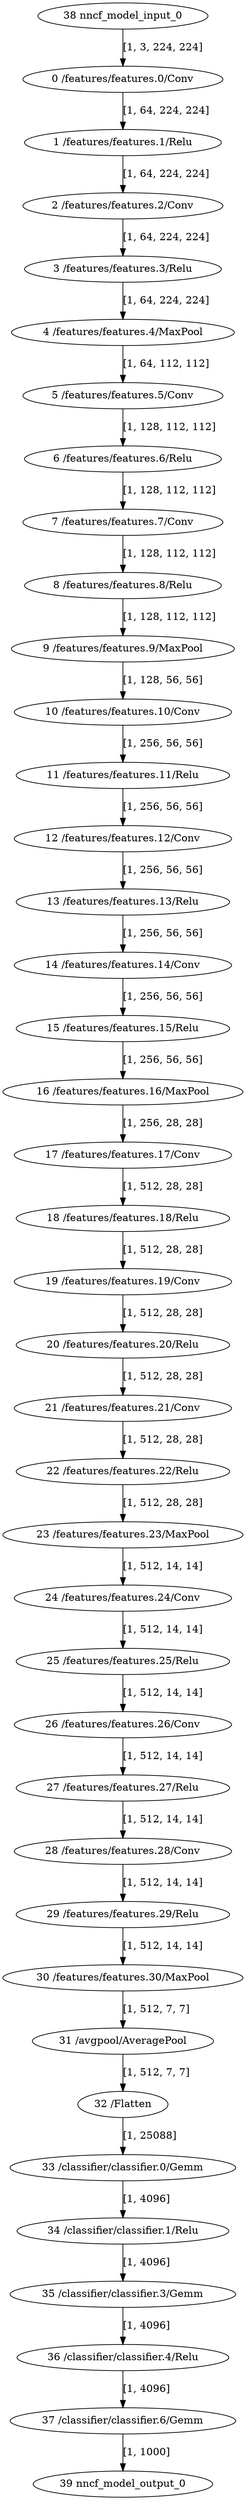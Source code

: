 strict digraph  {
"0 /features/features.0/Conv" [id=0, type=Conv];
"1 /features/features.1/Relu" [id=1, type=Relu];
"2 /features/features.2/Conv" [id=2, type=Conv];
"3 /features/features.3/Relu" [id=3, type=Relu];
"4 /features/features.4/MaxPool" [id=4, type=MaxPool];
"5 /features/features.5/Conv" [id=5, type=Conv];
"6 /features/features.6/Relu" [id=6, type=Relu];
"7 /features/features.7/Conv" [id=7, type=Conv];
"8 /features/features.8/Relu" [id=8, type=Relu];
"9 /features/features.9/MaxPool" [id=9, type=MaxPool];
"10 /features/features.10/Conv" [id=10, type=Conv];
"11 /features/features.11/Relu" [id=11, type=Relu];
"12 /features/features.12/Conv" [id=12, type=Conv];
"13 /features/features.13/Relu" [id=13, type=Relu];
"14 /features/features.14/Conv" [id=14, type=Conv];
"15 /features/features.15/Relu" [id=15, type=Relu];
"16 /features/features.16/MaxPool" [id=16, type=MaxPool];
"17 /features/features.17/Conv" [id=17, type=Conv];
"18 /features/features.18/Relu" [id=18, type=Relu];
"19 /features/features.19/Conv" [id=19, type=Conv];
"20 /features/features.20/Relu" [id=20, type=Relu];
"21 /features/features.21/Conv" [id=21, type=Conv];
"22 /features/features.22/Relu" [id=22, type=Relu];
"23 /features/features.23/MaxPool" [id=23, type=MaxPool];
"24 /features/features.24/Conv" [id=24, type=Conv];
"25 /features/features.25/Relu" [id=25, type=Relu];
"26 /features/features.26/Conv" [id=26, type=Conv];
"27 /features/features.27/Relu" [id=27, type=Relu];
"28 /features/features.28/Conv" [id=28, type=Conv];
"29 /features/features.29/Relu" [id=29, type=Relu];
"30 /features/features.30/MaxPool" [id=30, type=MaxPool];
"31 /avgpool/AveragePool" [id=31, type=AveragePool];
"32 /Flatten" [id=32, type=Flatten];
"33 /classifier/classifier.0/Gemm" [id=33, type=Gemm];
"34 /classifier/classifier.1/Relu" [id=34, type=Relu];
"35 /classifier/classifier.3/Gemm" [id=35, type=Gemm];
"36 /classifier/classifier.4/Relu" [id=36, type=Relu];
"37 /classifier/classifier.6/Gemm" [id=37, type=Gemm];
"38 nncf_model_input_0" [id=38, type=nncf_model_input];
"39 nncf_model_output_0" [id=39, type=nncf_model_output];
"0 /features/features.0/Conv" -> "1 /features/features.1/Relu"  [label="[1, 64, 224, 224]", style=solid];
"1 /features/features.1/Relu" -> "2 /features/features.2/Conv"  [label="[1, 64, 224, 224]", style=solid];
"2 /features/features.2/Conv" -> "3 /features/features.3/Relu"  [label="[1, 64, 224, 224]", style=solid];
"3 /features/features.3/Relu" -> "4 /features/features.4/MaxPool"  [label="[1, 64, 224, 224]", style=solid];
"4 /features/features.4/MaxPool" -> "5 /features/features.5/Conv"  [label="[1, 64, 112, 112]", style=solid];
"5 /features/features.5/Conv" -> "6 /features/features.6/Relu"  [label="[1, 128, 112, 112]", style=solid];
"6 /features/features.6/Relu" -> "7 /features/features.7/Conv"  [label="[1, 128, 112, 112]", style=solid];
"7 /features/features.7/Conv" -> "8 /features/features.8/Relu"  [label="[1, 128, 112, 112]", style=solid];
"8 /features/features.8/Relu" -> "9 /features/features.9/MaxPool"  [label="[1, 128, 112, 112]", style=solid];
"9 /features/features.9/MaxPool" -> "10 /features/features.10/Conv"  [label="[1, 128, 56, 56]", style=solid];
"10 /features/features.10/Conv" -> "11 /features/features.11/Relu"  [label="[1, 256, 56, 56]", style=solid];
"11 /features/features.11/Relu" -> "12 /features/features.12/Conv"  [label="[1, 256, 56, 56]", style=solid];
"12 /features/features.12/Conv" -> "13 /features/features.13/Relu"  [label="[1, 256, 56, 56]", style=solid];
"13 /features/features.13/Relu" -> "14 /features/features.14/Conv"  [label="[1, 256, 56, 56]", style=solid];
"14 /features/features.14/Conv" -> "15 /features/features.15/Relu"  [label="[1, 256, 56, 56]", style=solid];
"15 /features/features.15/Relu" -> "16 /features/features.16/MaxPool"  [label="[1, 256, 56, 56]", style=solid];
"16 /features/features.16/MaxPool" -> "17 /features/features.17/Conv"  [label="[1, 256, 28, 28]", style=solid];
"17 /features/features.17/Conv" -> "18 /features/features.18/Relu"  [label="[1, 512, 28, 28]", style=solid];
"18 /features/features.18/Relu" -> "19 /features/features.19/Conv"  [label="[1, 512, 28, 28]", style=solid];
"19 /features/features.19/Conv" -> "20 /features/features.20/Relu"  [label="[1, 512, 28, 28]", style=solid];
"20 /features/features.20/Relu" -> "21 /features/features.21/Conv"  [label="[1, 512, 28, 28]", style=solid];
"21 /features/features.21/Conv" -> "22 /features/features.22/Relu"  [label="[1, 512, 28, 28]", style=solid];
"22 /features/features.22/Relu" -> "23 /features/features.23/MaxPool"  [label="[1, 512, 28, 28]", style=solid];
"23 /features/features.23/MaxPool" -> "24 /features/features.24/Conv"  [label="[1, 512, 14, 14]", style=solid];
"24 /features/features.24/Conv" -> "25 /features/features.25/Relu"  [label="[1, 512, 14, 14]", style=solid];
"25 /features/features.25/Relu" -> "26 /features/features.26/Conv"  [label="[1, 512, 14, 14]", style=solid];
"26 /features/features.26/Conv" -> "27 /features/features.27/Relu"  [label="[1, 512, 14, 14]", style=solid];
"27 /features/features.27/Relu" -> "28 /features/features.28/Conv"  [label="[1, 512, 14, 14]", style=solid];
"28 /features/features.28/Conv" -> "29 /features/features.29/Relu"  [label="[1, 512, 14, 14]", style=solid];
"29 /features/features.29/Relu" -> "30 /features/features.30/MaxPool"  [label="[1, 512, 14, 14]", style=solid];
"30 /features/features.30/MaxPool" -> "31 /avgpool/AveragePool"  [label="[1, 512, 7, 7]", style=solid];
"31 /avgpool/AveragePool" -> "32 /Flatten"  [label="[1, 512, 7, 7]", style=solid];
"32 /Flatten" -> "33 /classifier/classifier.0/Gemm"  [label="[1, 25088]", style=solid];
"33 /classifier/classifier.0/Gemm" -> "34 /classifier/classifier.1/Relu"  [label="[1, 4096]", style=solid];
"34 /classifier/classifier.1/Relu" -> "35 /classifier/classifier.3/Gemm"  [label="[1, 4096]", style=solid];
"35 /classifier/classifier.3/Gemm" -> "36 /classifier/classifier.4/Relu"  [label="[1, 4096]", style=solid];
"36 /classifier/classifier.4/Relu" -> "37 /classifier/classifier.6/Gemm"  [label="[1, 4096]", style=solid];
"37 /classifier/classifier.6/Gemm" -> "39 nncf_model_output_0"  [label="[1, 1000]", style=solid];
"38 nncf_model_input_0" -> "0 /features/features.0/Conv"  [label="[1, 3, 224, 224]", style=solid];
}
